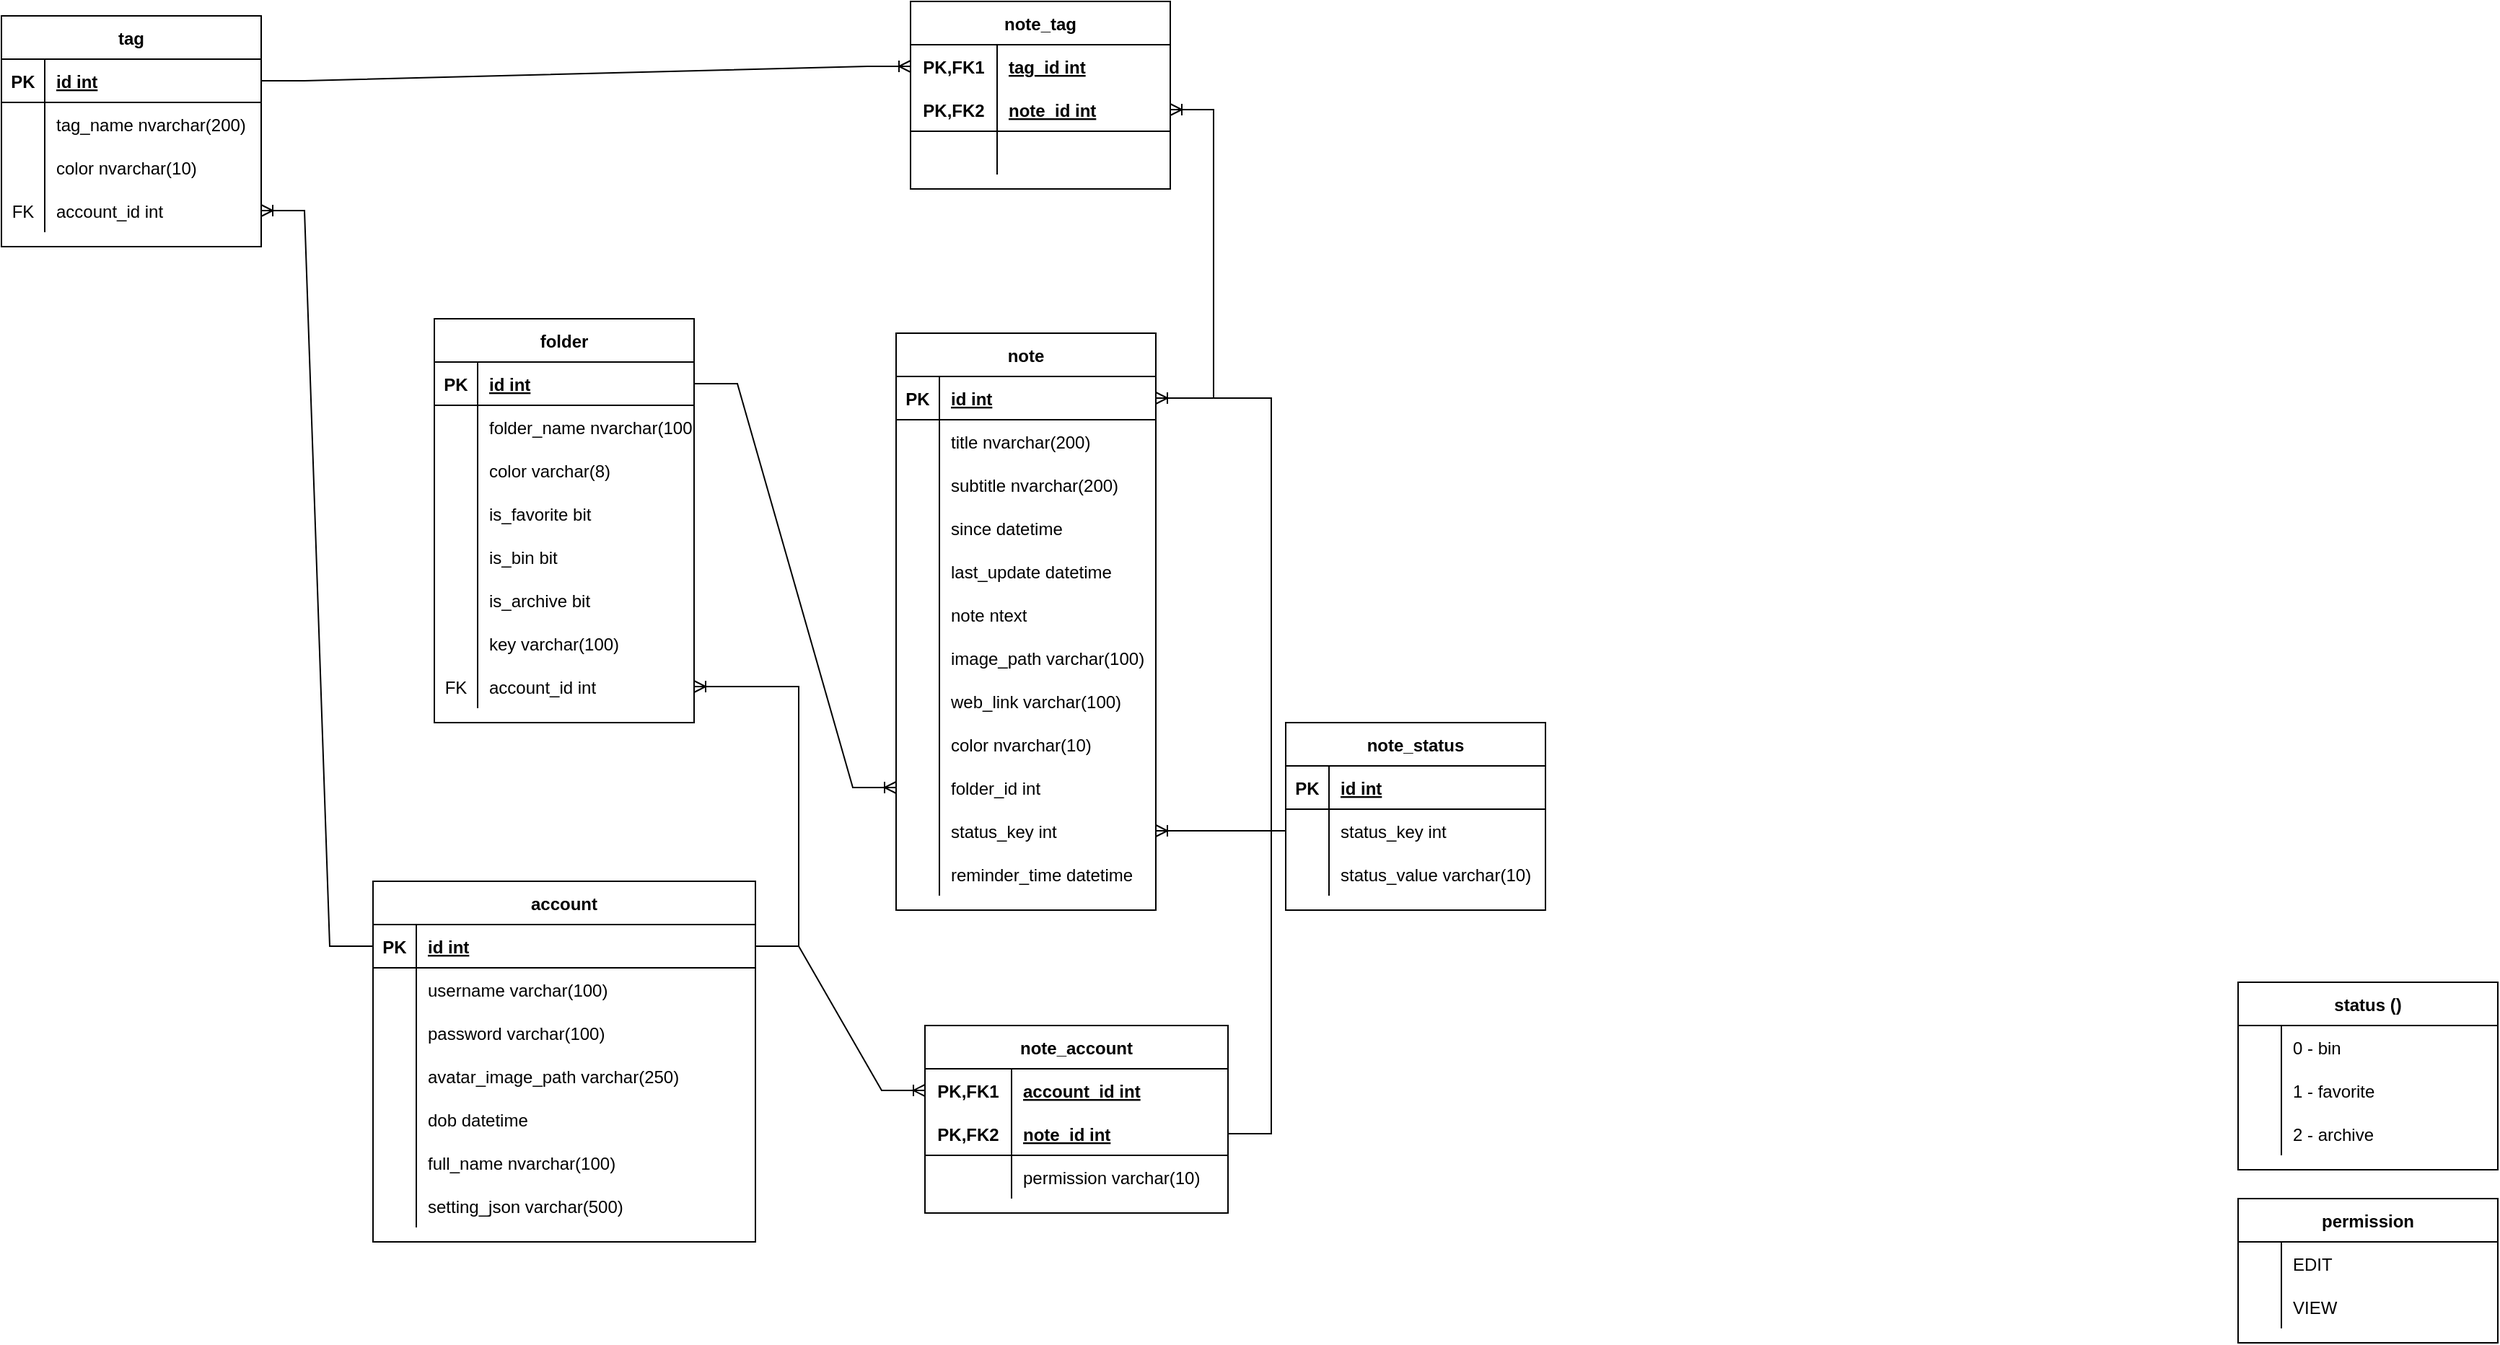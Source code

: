 <mxfile version="20.2.3" type="device"><diagram id="R2lEEEUBdFMjLlhIrx00" name="Page-1"><mxGraphModel dx="2128" dy="641" grid="1" gridSize="10" guides="1" tooltips="1" connect="1" arrows="1" fold="1" page="1" pageScale="1" pageWidth="850" pageHeight="1100" math="0" shadow="0" extFonts="Permanent Marker^https://fonts.googleapis.com/css?family=Permanent+Marker"><root><mxCell id="0"/><mxCell id="1" parent="0"/><mxCell id="a_EqCAq9RM7w2YIuKcie-1" value="note" style="shape=table;startSize=30;container=1;collapsible=1;childLayout=tableLayout;fixedRows=1;rowLines=0;fontStyle=1;align=center;resizeLast=1;" parent="1" vertex="1"><mxGeometry x="400" y="250" width="180" height="400" as="geometry"/></mxCell><mxCell id="a_EqCAq9RM7w2YIuKcie-2" value="" style="shape=tableRow;horizontal=0;startSize=0;swimlaneHead=0;swimlaneBody=0;fillColor=none;collapsible=0;dropTarget=0;points=[[0,0.5],[1,0.5]];portConstraint=eastwest;top=0;left=0;right=0;bottom=1;" parent="a_EqCAq9RM7w2YIuKcie-1" vertex="1"><mxGeometry y="30" width="180" height="30" as="geometry"/></mxCell><mxCell id="a_EqCAq9RM7w2YIuKcie-3" value="PK" style="shape=partialRectangle;connectable=0;fillColor=none;top=0;left=0;bottom=0;right=0;fontStyle=1;overflow=hidden;" parent="a_EqCAq9RM7w2YIuKcie-2" vertex="1"><mxGeometry width="30" height="30" as="geometry"><mxRectangle width="30" height="30" as="alternateBounds"/></mxGeometry></mxCell><mxCell id="a_EqCAq9RM7w2YIuKcie-4" value="id int" style="shape=partialRectangle;connectable=0;fillColor=none;top=0;left=0;bottom=0;right=0;align=left;spacingLeft=6;fontStyle=5;overflow=hidden;" parent="a_EqCAq9RM7w2YIuKcie-2" vertex="1"><mxGeometry x="30" width="150" height="30" as="geometry"><mxRectangle width="150" height="30" as="alternateBounds"/></mxGeometry></mxCell><mxCell id="a_EqCAq9RM7w2YIuKcie-5" value="" style="shape=tableRow;horizontal=0;startSize=0;swimlaneHead=0;swimlaneBody=0;fillColor=none;collapsible=0;dropTarget=0;points=[[0,0.5],[1,0.5]];portConstraint=eastwest;top=0;left=0;right=0;bottom=0;" parent="a_EqCAq9RM7w2YIuKcie-1" vertex="1"><mxGeometry y="60" width="180" height="30" as="geometry"/></mxCell><mxCell id="a_EqCAq9RM7w2YIuKcie-6" value="" style="shape=partialRectangle;connectable=0;fillColor=none;top=0;left=0;bottom=0;right=0;editable=1;overflow=hidden;" parent="a_EqCAq9RM7w2YIuKcie-5" vertex="1"><mxGeometry width="30" height="30" as="geometry"><mxRectangle width="30" height="30" as="alternateBounds"/></mxGeometry></mxCell><mxCell id="a_EqCAq9RM7w2YIuKcie-7" value="title nvarchar(200)" style="shape=partialRectangle;connectable=0;fillColor=none;top=0;left=0;bottom=0;right=0;align=left;spacingLeft=6;overflow=hidden;" parent="a_EqCAq9RM7w2YIuKcie-5" vertex="1"><mxGeometry x="30" width="150" height="30" as="geometry"><mxRectangle width="150" height="30" as="alternateBounds"/></mxGeometry></mxCell><mxCell id="a_EqCAq9RM7w2YIuKcie-8" value="" style="shape=tableRow;horizontal=0;startSize=0;swimlaneHead=0;swimlaneBody=0;fillColor=none;collapsible=0;dropTarget=0;points=[[0,0.5],[1,0.5]];portConstraint=eastwest;top=0;left=0;right=0;bottom=0;" parent="a_EqCAq9RM7w2YIuKcie-1" vertex="1"><mxGeometry y="90" width="180" height="30" as="geometry"/></mxCell><mxCell id="a_EqCAq9RM7w2YIuKcie-9" value="" style="shape=partialRectangle;connectable=0;fillColor=none;top=0;left=0;bottom=0;right=0;editable=1;overflow=hidden;" parent="a_EqCAq9RM7w2YIuKcie-8" vertex="1"><mxGeometry width="30" height="30" as="geometry"><mxRectangle width="30" height="30" as="alternateBounds"/></mxGeometry></mxCell><mxCell id="a_EqCAq9RM7w2YIuKcie-10" value="subtitle nvarchar(200)" style="shape=partialRectangle;connectable=0;fillColor=none;top=0;left=0;bottom=0;right=0;align=left;spacingLeft=6;overflow=hidden;" parent="a_EqCAq9RM7w2YIuKcie-8" vertex="1"><mxGeometry x="30" width="150" height="30" as="geometry"><mxRectangle width="150" height="30" as="alternateBounds"/></mxGeometry></mxCell><mxCell id="a_EqCAq9RM7w2YIuKcie-14" value="" style="shape=tableRow;horizontal=0;startSize=0;swimlaneHead=0;swimlaneBody=0;fillColor=none;collapsible=0;dropTarget=0;points=[[0,0.5],[1,0.5]];portConstraint=eastwest;top=0;left=0;right=0;bottom=0;" parent="a_EqCAq9RM7w2YIuKcie-1" vertex="1"><mxGeometry y="120" width="180" height="30" as="geometry"/></mxCell><mxCell id="a_EqCAq9RM7w2YIuKcie-15" value="" style="shape=partialRectangle;connectable=0;fillColor=none;top=0;left=0;bottom=0;right=0;editable=1;overflow=hidden;" parent="a_EqCAq9RM7w2YIuKcie-14" vertex="1"><mxGeometry width="30" height="30" as="geometry"><mxRectangle width="30" height="30" as="alternateBounds"/></mxGeometry></mxCell><mxCell id="a_EqCAq9RM7w2YIuKcie-16" value="since datetime" style="shape=partialRectangle;connectable=0;fillColor=none;top=0;left=0;bottom=0;right=0;align=left;spacingLeft=6;overflow=hidden;" parent="a_EqCAq9RM7w2YIuKcie-14" vertex="1"><mxGeometry x="30" width="150" height="30" as="geometry"><mxRectangle width="150" height="30" as="alternateBounds"/></mxGeometry></mxCell><mxCell id="gvXgsWzVO_7ggDCO8tn5-95" value="" style="shape=tableRow;horizontal=0;startSize=0;swimlaneHead=0;swimlaneBody=0;fillColor=none;collapsible=0;dropTarget=0;points=[[0,0.5],[1,0.5]];portConstraint=eastwest;top=0;left=0;right=0;bottom=0;" parent="a_EqCAq9RM7w2YIuKcie-1" vertex="1"><mxGeometry y="150" width="180" height="30" as="geometry"/></mxCell><mxCell id="gvXgsWzVO_7ggDCO8tn5-96" value="" style="shape=partialRectangle;connectable=0;fillColor=none;top=0;left=0;bottom=0;right=0;editable=1;overflow=hidden;" parent="gvXgsWzVO_7ggDCO8tn5-95" vertex="1"><mxGeometry width="30" height="30" as="geometry"><mxRectangle width="30" height="30" as="alternateBounds"/></mxGeometry></mxCell><mxCell id="gvXgsWzVO_7ggDCO8tn5-97" value="last_update datetime" style="shape=partialRectangle;connectable=0;fillColor=none;top=0;left=0;bottom=0;right=0;align=left;spacingLeft=6;overflow=hidden;" parent="gvXgsWzVO_7ggDCO8tn5-95" vertex="1"><mxGeometry x="30" width="150" height="30" as="geometry"><mxRectangle width="150" height="30" as="alternateBounds"/></mxGeometry></mxCell><mxCell id="a_EqCAq9RM7w2YIuKcie-11" value="" style="shape=tableRow;horizontal=0;startSize=0;swimlaneHead=0;swimlaneBody=0;fillColor=none;collapsible=0;dropTarget=0;points=[[0,0.5],[1,0.5]];portConstraint=eastwest;top=0;left=0;right=0;bottom=0;" parent="a_EqCAq9RM7w2YIuKcie-1" vertex="1"><mxGeometry y="180" width="180" height="30" as="geometry"/></mxCell><mxCell id="a_EqCAq9RM7w2YIuKcie-12" value="" style="shape=partialRectangle;connectable=0;fillColor=none;top=0;left=0;bottom=0;right=0;editable=1;overflow=hidden;" parent="a_EqCAq9RM7w2YIuKcie-11" vertex="1"><mxGeometry width="30" height="30" as="geometry"><mxRectangle width="30" height="30" as="alternateBounds"/></mxGeometry></mxCell><mxCell id="a_EqCAq9RM7w2YIuKcie-13" value="note ntext" style="shape=partialRectangle;connectable=0;fillColor=none;top=0;left=0;bottom=0;right=0;align=left;spacingLeft=6;overflow=hidden;" parent="a_EqCAq9RM7w2YIuKcie-11" vertex="1"><mxGeometry x="30" width="150" height="30" as="geometry"><mxRectangle width="150" height="30" as="alternateBounds"/></mxGeometry></mxCell><mxCell id="a_EqCAq9RM7w2YIuKcie-93" value="" style="shape=tableRow;horizontal=0;startSize=0;swimlaneHead=0;swimlaneBody=0;fillColor=none;collapsible=0;dropTarget=0;points=[[0,0.5],[1,0.5]];portConstraint=eastwest;top=0;left=0;right=0;bottom=0;" parent="a_EqCAq9RM7w2YIuKcie-1" vertex="1"><mxGeometry y="210" width="180" height="30" as="geometry"/></mxCell><mxCell id="a_EqCAq9RM7w2YIuKcie-94" value="" style="shape=partialRectangle;connectable=0;fillColor=none;top=0;left=0;bottom=0;right=0;editable=1;overflow=hidden;" parent="a_EqCAq9RM7w2YIuKcie-93" vertex="1"><mxGeometry width="30" height="30" as="geometry"><mxRectangle width="30" height="30" as="alternateBounds"/></mxGeometry></mxCell><mxCell id="a_EqCAq9RM7w2YIuKcie-95" value="image_path varchar(100)" style="shape=partialRectangle;connectable=0;fillColor=none;top=0;left=0;bottom=0;right=0;align=left;spacingLeft=6;overflow=hidden;" parent="a_EqCAq9RM7w2YIuKcie-93" vertex="1"><mxGeometry x="30" width="150" height="30" as="geometry"><mxRectangle width="150" height="30" as="alternateBounds"/></mxGeometry></mxCell><mxCell id="a_EqCAq9RM7w2YIuKcie-96" value="" style="shape=tableRow;horizontal=0;startSize=0;swimlaneHead=0;swimlaneBody=0;fillColor=none;collapsible=0;dropTarget=0;points=[[0,0.5],[1,0.5]];portConstraint=eastwest;top=0;left=0;right=0;bottom=0;" parent="a_EqCAq9RM7w2YIuKcie-1" vertex="1"><mxGeometry y="240" width="180" height="30" as="geometry"/></mxCell><mxCell id="a_EqCAq9RM7w2YIuKcie-97" value="" style="shape=partialRectangle;connectable=0;fillColor=none;top=0;left=0;bottom=0;right=0;editable=1;overflow=hidden;" parent="a_EqCAq9RM7w2YIuKcie-96" vertex="1"><mxGeometry width="30" height="30" as="geometry"><mxRectangle width="30" height="30" as="alternateBounds"/></mxGeometry></mxCell><mxCell id="a_EqCAq9RM7w2YIuKcie-98" value="web_link varchar(100)" style="shape=partialRectangle;connectable=0;fillColor=none;top=0;left=0;bottom=0;right=0;align=left;spacingLeft=6;overflow=hidden;" parent="a_EqCAq9RM7w2YIuKcie-96" vertex="1"><mxGeometry x="30" width="150" height="30" as="geometry"><mxRectangle width="150" height="30" as="alternateBounds"/></mxGeometry></mxCell><mxCell id="a_EqCAq9RM7w2YIuKcie-39" value="" style="shape=tableRow;horizontal=0;startSize=0;swimlaneHead=0;swimlaneBody=0;fillColor=none;collapsible=0;dropTarget=0;points=[[0,0.5],[1,0.5]];portConstraint=eastwest;top=0;left=0;right=0;bottom=0;" parent="a_EqCAq9RM7w2YIuKcie-1" vertex="1"><mxGeometry y="270" width="180" height="30" as="geometry"/></mxCell><mxCell id="a_EqCAq9RM7w2YIuKcie-40" value="" style="shape=partialRectangle;connectable=0;fillColor=none;top=0;left=0;bottom=0;right=0;editable=1;overflow=hidden;" parent="a_EqCAq9RM7w2YIuKcie-39" vertex="1"><mxGeometry width="30" height="30" as="geometry"><mxRectangle width="30" height="30" as="alternateBounds"/></mxGeometry></mxCell><mxCell id="a_EqCAq9RM7w2YIuKcie-41" value="color nvarchar(10)" style="shape=partialRectangle;connectable=0;fillColor=none;top=0;left=0;bottom=0;right=0;align=left;spacingLeft=6;overflow=hidden;" parent="a_EqCAq9RM7w2YIuKcie-39" vertex="1"><mxGeometry x="30" width="150" height="30" as="geometry"><mxRectangle width="150" height="30" as="alternateBounds"/></mxGeometry></mxCell><mxCell id="a_EqCAq9RM7w2YIuKcie-81" value="" style="shape=tableRow;horizontal=0;startSize=0;swimlaneHead=0;swimlaneBody=0;fillColor=none;collapsible=0;dropTarget=0;points=[[0,0.5],[1,0.5]];portConstraint=eastwest;top=0;left=0;right=0;bottom=0;" parent="a_EqCAq9RM7w2YIuKcie-1" vertex="1"><mxGeometry y="300" width="180" height="30" as="geometry"/></mxCell><mxCell id="a_EqCAq9RM7w2YIuKcie-82" value="" style="shape=partialRectangle;connectable=0;fillColor=none;top=0;left=0;bottom=0;right=0;editable=1;overflow=hidden;" parent="a_EqCAq9RM7w2YIuKcie-81" vertex="1"><mxGeometry width="30" height="30" as="geometry"><mxRectangle width="30" height="30" as="alternateBounds"/></mxGeometry></mxCell><mxCell id="a_EqCAq9RM7w2YIuKcie-83" value="folder_id int" style="shape=partialRectangle;connectable=0;fillColor=none;top=0;left=0;bottom=0;right=0;align=left;spacingLeft=6;overflow=hidden;" parent="a_EqCAq9RM7w2YIuKcie-81" vertex="1"><mxGeometry x="30" width="150" height="30" as="geometry"><mxRectangle width="150" height="30" as="alternateBounds"/></mxGeometry></mxCell><mxCell id="a_EqCAq9RM7w2YIuKcie-84" value="" style="shape=tableRow;horizontal=0;startSize=0;swimlaneHead=0;swimlaneBody=0;fillColor=none;collapsible=0;dropTarget=0;points=[[0,0.5],[1,0.5]];portConstraint=eastwest;top=0;left=0;right=0;bottom=0;" parent="a_EqCAq9RM7w2YIuKcie-1" vertex="1"><mxGeometry y="330" width="180" height="30" as="geometry"/></mxCell><mxCell id="a_EqCAq9RM7w2YIuKcie-85" value="" style="shape=partialRectangle;connectable=0;fillColor=none;top=0;left=0;bottom=0;right=0;editable=1;overflow=hidden;" parent="a_EqCAq9RM7w2YIuKcie-84" vertex="1"><mxGeometry width="30" height="30" as="geometry"><mxRectangle width="30" height="30" as="alternateBounds"/></mxGeometry></mxCell><mxCell id="a_EqCAq9RM7w2YIuKcie-86" value="status_key int" style="shape=partialRectangle;connectable=0;fillColor=none;top=0;left=0;bottom=0;right=0;align=left;spacingLeft=6;overflow=hidden;" parent="a_EqCAq9RM7w2YIuKcie-84" vertex="1"><mxGeometry x="30" width="150" height="30" as="geometry"><mxRectangle width="150" height="30" as="alternateBounds"/></mxGeometry></mxCell><mxCell id="gvXgsWzVO_7ggDCO8tn5-23" value="" style="shape=tableRow;horizontal=0;startSize=0;swimlaneHead=0;swimlaneBody=0;fillColor=none;collapsible=0;dropTarget=0;points=[[0,0.5],[1,0.5]];portConstraint=eastwest;top=0;left=0;right=0;bottom=0;" parent="a_EqCAq9RM7w2YIuKcie-1" vertex="1"><mxGeometry y="360" width="180" height="30" as="geometry"/></mxCell><mxCell id="gvXgsWzVO_7ggDCO8tn5-24" value="" style="shape=partialRectangle;connectable=0;fillColor=none;top=0;left=0;bottom=0;right=0;editable=1;overflow=hidden;" parent="gvXgsWzVO_7ggDCO8tn5-23" vertex="1"><mxGeometry width="30" height="30" as="geometry"><mxRectangle width="30" height="30" as="alternateBounds"/></mxGeometry></mxCell><mxCell id="gvXgsWzVO_7ggDCO8tn5-25" value="reminder_time datetime" style="shape=partialRectangle;connectable=0;fillColor=none;top=0;left=0;bottom=0;right=0;align=left;spacingLeft=6;overflow=hidden;" parent="gvXgsWzVO_7ggDCO8tn5-23" vertex="1"><mxGeometry x="30" width="150" height="30" as="geometry"><mxRectangle width="150" height="30" as="alternateBounds"/></mxGeometry></mxCell><mxCell id="a_EqCAq9RM7w2YIuKcie-26" value="tag" style="shape=table;startSize=30;container=1;collapsible=1;childLayout=tableLayout;fixedRows=1;rowLines=0;fontStyle=1;align=center;resizeLast=1;" parent="1" vertex="1"><mxGeometry x="-220" y="30" width="180" height="160" as="geometry"/></mxCell><mxCell id="a_EqCAq9RM7w2YIuKcie-27" value="" style="shape=tableRow;horizontal=0;startSize=0;swimlaneHead=0;swimlaneBody=0;fillColor=none;collapsible=0;dropTarget=0;points=[[0,0.5],[1,0.5]];portConstraint=eastwest;top=0;left=0;right=0;bottom=1;" parent="a_EqCAq9RM7w2YIuKcie-26" vertex="1"><mxGeometry y="30" width="180" height="30" as="geometry"/></mxCell><mxCell id="a_EqCAq9RM7w2YIuKcie-28" value="PK" style="shape=partialRectangle;connectable=0;fillColor=none;top=0;left=0;bottom=0;right=0;fontStyle=1;overflow=hidden;" parent="a_EqCAq9RM7w2YIuKcie-27" vertex="1"><mxGeometry width="30" height="30" as="geometry"><mxRectangle width="30" height="30" as="alternateBounds"/></mxGeometry></mxCell><mxCell id="a_EqCAq9RM7w2YIuKcie-29" value="id int" style="shape=partialRectangle;connectable=0;fillColor=none;top=0;left=0;bottom=0;right=0;align=left;spacingLeft=6;fontStyle=5;overflow=hidden;" parent="a_EqCAq9RM7w2YIuKcie-27" vertex="1"><mxGeometry x="30" width="150" height="30" as="geometry"><mxRectangle width="150" height="30" as="alternateBounds"/></mxGeometry></mxCell><mxCell id="a_EqCAq9RM7w2YIuKcie-30" value="" style="shape=tableRow;horizontal=0;startSize=0;swimlaneHead=0;swimlaneBody=0;fillColor=none;collapsible=0;dropTarget=0;points=[[0,0.5],[1,0.5]];portConstraint=eastwest;top=0;left=0;right=0;bottom=0;" parent="a_EqCAq9RM7w2YIuKcie-26" vertex="1"><mxGeometry y="60" width="180" height="30" as="geometry"/></mxCell><mxCell id="a_EqCAq9RM7w2YIuKcie-31" value="" style="shape=partialRectangle;connectable=0;fillColor=none;top=0;left=0;bottom=0;right=0;editable=1;overflow=hidden;" parent="a_EqCAq9RM7w2YIuKcie-30" vertex="1"><mxGeometry width="30" height="30" as="geometry"><mxRectangle width="30" height="30" as="alternateBounds"/></mxGeometry></mxCell><mxCell id="a_EqCAq9RM7w2YIuKcie-32" value="tag_name nvarchar(200)" style="shape=partialRectangle;connectable=0;fillColor=none;top=0;left=0;bottom=0;right=0;align=left;spacingLeft=6;overflow=hidden;" parent="a_EqCAq9RM7w2YIuKcie-30" vertex="1"><mxGeometry x="30" width="150" height="30" as="geometry"><mxRectangle width="150" height="30" as="alternateBounds"/></mxGeometry></mxCell><mxCell id="a_EqCAq9RM7w2YIuKcie-33" value="" style="shape=tableRow;horizontal=0;startSize=0;swimlaneHead=0;swimlaneBody=0;fillColor=none;collapsible=0;dropTarget=0;points=[[0,0.5],[1,0.5]];portConstraint=eastwest;top=0;left=0;right=0;bottom=0;" parent="a_EqCAq9RM7w2YIuKcie-26" vertex="1"><mxGeometry y="90" width="180" height="30" as="geometry"/></mxCell><mxCell id="a_EqCAq9RM7w2YIuKcie-34" value="" style="shape=partialRectangle;connectable=0;fillColor=none;top=0;left=0;bottom=0;right=0;editable=1;overflow=hidden;" parent="a_EqCAq9RM7w2YIuKcie-33" vertex="1"><mxGeometry width="30" height="30" as="geometry"><mxRectangle width="30" height="30" as="alternateBounds"/></mxGeometry></mxCell><mxCell id="a_EqCAq9RM7w2YIuKcie-35" value="color nvarchar(10)" style="shape=partialRectangle;connectable=0;fillColor=none;top=0;left=0;bottom=0;right=0;align=left;spacingLeft=6;overflow=hidden;" parent="a_EqCAq9RM7w2YIuKcie-33" vertex="1"><mxGeometry x="30" width="150" height="30" as="geometry"><mxRectangle width="150" height="30" as="alternateBounds"/></mxGeometry></mxCell><mxCell id="HR1zzCHlxAggDGojrsid-1" value="" style="shape=tableRow;horizontal=0;startSize=0;swimlaneHead=0;swimlaneBody=0;fillColor=none;collapsible=0;dropTarget=0;points=[[0,0.5],[1,0.5]];portConstraint=eastwest;top=0;left=0;right=0;bottom=0;" vertex="1" parent="a_EqCAq9RM7w2YIuKcie-26"><mxGeometry y="120" width="180" height="30" as="geometry"/></mxCell><mxCell id="HR1zzCHlxAggDGojrsid-2" value="FK" style="shape=partialRectangle;connectable=0;fillColor=none;top=0;left=0;bottom=0;right=0;editable=1;overflow=hidden;" vertex="1" parent="HR1zzCHlxAggDGojrsid-1"><mxGeometry width="30" height="30" as="geometry"><mxRectangle width="30" height="30" as="alternateBounds"/></mxGeometry></mxCell><mxCell id="HR1zzCHlxAggDGojrsid-3" value="account_id int" style="shape=partialRectangle;connectable=0;fillColor=none;top=0;left=0;bottom=0;right=0;align=left;spacingLeft=6;overflow=hidden;" vertex="1" parent="HR1zzCHlxAggDGojrsid-1"><mxGeometry x="30" width="150" height="30" as="geometry"><mxRectangle width="150" height="30" as="alternateBounds"/></mxGeometry></mxCell><mxCell id="a_EqCAq9RM7w2YIuKcie-55" value="note_tag" style="shape=table;startSize=30;container=1;collapsible=1;childLayout=tableLayout;fixedRows=1;rowLines=0;fontStyle=1;align=center;resizeLast=1;" parent="1" vertex="1"><mxGeometry x="410" y="20" width="180" height="130" as="geometry"/></mxCell><mxCell id="a_EqCAq9RM7w2YIuKcie-56" value="" style="shape=tableRow;horizontal=0;startSize=0;swimlaneHead=0;swimlaneBody=0;fillColor=none;collapsible=0;dropTarget=0;points=[[0,0.5],[1,0.5]];portConstraint=eastwest;top=0;left=0;right=0;bottom=0;" parent="a_EqCAq9RM7w2YIuKcie-55" vertex="1"><mxGeometry y="30" width="180" height="30" as="geometry"/></mxCell><mxCell id="a_EqCAq9RM7w2YIuKcie-57" value="PK,FK1" style="shape=partialRectangle;connectable=0;fillColor=none;top=0;left=0;bottom=0;right=0;fontStyle=1;overflow=hidden;" parent="a_EqCAq9RM7w2YIuKcie-56" vertex="1"><mxGeometry width="60" height="30" as="geometry"><mxRectangle width="60" height="30" as="alternateBounds"/></mxGeometry></mxCell><mxCell id="a_EqCAq9RM7w2YIuKcie-58" value="tag_id int" style="shape=partialRectangle;connectable=0;fillColor=none;top=0;left=0;bottom=0;right=0;align=left;spacingLeft=6;fontStyle=5;overflow=hidden;" parent="a_EqCAq9RM7w2YIuKcie-56" vertex="1"><mxGeometry x="60" width="120" height="30" as="geometry"><mxRectangle width="120" height="30" as="alternateBounds"/></mxGeometry></mxCell><mxCell id="a_EqCAq9RM7w2YIuKcie-59" value="" style="shape=tableRow;horizontal=0;startSize=0;swimlaneHead=0;swimlaneBody=0;fillColor=none;collapsible=0;dropTarget=0;points=[[0,0.5],[1,0.5]];portConstraint=eastwest;top=0;left=0;right=0;bottom=1;" parent="a_EqCAq9RM7w2YIuKcie-55" vertex="1"><mxGeometry y="60" width="180" height="30" as="geometry"/></mxCell><mxCell id="a_EqCAq9RM7w2YIuKcie-60" value="PK,FK2" style="shape=partialRectangle;connectable=0;fillColor=none;top=0;left=0;bottom=0;right=0;fontStyle=1;overflow=hidden;" parent="a_EqCAq9RM7w2YIuKcie-59" vertex="1"><mxGeometry width="60" height="30" as="geometry"><mxRectangle width="60" height="30" as="alternateBounds"/></mxGeometry></mxCell><mxCell id="a_EqCAq9RM7w2YIuKcie-61" value="note_id int" style="shape=partialRectangle;connectable=0;fillColor=none;top=0;left=0;bottom=0;right=0;align=left;spacingLeft=6;fontStyle=5;overflow=hidden;" parent="a_EqCAq9RM7w2YIuKcie-59" vertex="1"><mxGeometry x="60" width="120" height="30" as="geometry"><mxRectangle width="120" height="30" as="alternateBounds"/></mxGeometry></mxCell><mxCell id="a_EqCAq9RM7w2YIuKcie-65" value="" style="shape=tableRow;horizontal=0;startSize=0;swimlaneHead=0;swimlaneBody=0;fillColor=none;collapsible=0;dropTarget=0;points=[[0,0.5],[1,0.5]];portConstraint=eastwest;top=0;left=0;right=0;bottom=0;" parent="a_EqCAq9RM7w2YIuKcie-55" vertex="1"><mxGeometry y="90" width="180" height="30" as="geometry"/></mxCell><mxCell id="a_EqCAq9RM7w2YIuKcie-66" value="" style="shape=partialRectangle;connectable=0;fillColor=none;top=0;left=0;bottom=0;right=0;editable=1;overflow=hidden;" parent="a_EqCAq9RM7w2YIuKcie-65" vertex="1"><mxGeometry width="60" height="30" as="geometry"><mxRectangle width="60" height="30" as="alternateBounds"/></mxGeometry></mxCell><mxCell id="a_EqCAq9RM7w2YIuKcie-67" value="" style="shape=partialRectangle;connectable=0;fillColor=none;top=0;left=0;bottom=0;right=0;align=left;spacingLeft=6;overflow=hidden;" parent="a_EqCAq9RM7w2YIuKcie-65" vertex="1"><mxGeometry x="60" width="120" height="30" as="geometry"><mxRectangle width="120" height="30" as="alternateBounds"/></mxGeometry></mxCell><mxCell id="a_EqCAq9RM7w2YIuKcie-68" value="folder" style="shape=table;startSize=30;container=1;collapsible=1;childLayout=tableLayout;fixedRows=1;rowLines=0;fontStyle=1;align=center;resizeLast=1;" parent="1" vertex="1"><mxGeometry x="80" y="240" width="180" height="280" as="geometry"/></mxCell><mxCell id="a_EqCAq9RM7w2YIuKcie-69" value="" style="shape=tableRow;horizontal=0;startSize=0;swimlaneHead=0;swimlaneBody=0;fillColor=none;collapsible=0;dropTarget=0;points=[[0,0.5],[1,0.5]];portConstraint=eastwest;top=0;left=0;right=0;bottom=1;" parent="a_EqCAq9RM7w2YIuKcie-68" vertex="1"><mxGeometry y="30" width="180" height="30" as="geometry"/></mxCell><mxCell id="a_EqCAq9RM7w2YIuKcie-70" value="PK" style="shape=partialRectangle;connectable=0;fillColor=none;top=0;left=0;bottom=0;right=0;fontStyle=1;overflow=hidden;" parent="a_EqCAq9RM7w2YIuKcie-69" vertex="1"><mxGeometry width="30" height="30" as="geometry"><mxRectangle width="30" height="30" as="alternateBounds"/></mxGeometry></mxCell><mxCell id="a_EqCAq9RM7w2YIuKcie-71" value="id int" style="shape=partialRectangle;connectable=0;fillColor=none;top=0;left=0;bottom=0;right=0;align=left;spacingLeft=6;fontStyle=5;overflow=hidden;" parent="a_EqCAq9RM7w2YIuKcie-69" vertex="1"><mxGeometry x="30" width="150" height="30" as="geometry"><mxRectangle width="150" height="30" as="alternateBounds"/></mxGeometry></mxCell><mxCell id="a_EqCAq9RM7w2YIuKcie-72" value="" style="shape=tableRow;horizontal=0;startSize=0;swimlaneHead=0;swimlaneBody=0;fillColor=none;collapsible=0;dropTarget=0;points=[[0,0.5],[1,0.5]];portConstraint=eastwest;top=0;left=0;right=0;bottom=0;" parent="a_EqCAq9RM7w2YIuKcie-68" vertex="1"><mxGeometry y="60" width="180" height="30" as="geometry"/></mxCell><mxCell id="a_EqCAq9RM7w2YIuKcie-73" value="" style="shape=partialRectangle;connectable=0;fillColor=none;top=0;left=0;bottom=0;right=0;editable=1;overflow=hidden;" parent="a_EqCAq9RM7w2YIuKcie-72" vertex="1"><mxGeometry width="30" height="30" as="geometry"><mxRectangle width="30" height="30" as="alternateBounds"/></mxGeometry></mxCell><mxCell id="a_EqCAq9RM7w2YIuKcie-74" value="folder_name nvarchar(100)" style="shape=partialRectangle;connectable=0;fillColor=none;top=0;left=0;bottom=0;right=0;align=left;spacingLeft=6;overflow=hidden;" parent="a_EqCAq9RM7w2YIuKcie-72" vertex="1"><mxGeometry x="30" width="150" height="30" as="geometry"><mxRectangle width="150" height="30" as="alternateBounds"/></mxGeometry></mxCell><mxCell id="a_EqCAq9RM7w2YIuKcie-75" value="" style="shape=tableRow;horizontal=0;startSize=0;swimlaneHead=0;swimlaneBody=0;fillColor=none;collapsible=0;dropTarget=0;points=[[0,0.5],[1,0.5]];portConstraint=eastwest;top=0;left=0;right=0;bottom=0;" parent="a_EqCAq9RM7w2YIuKcie-68" vertex="1"><mxGeometry y="90" width="180" height="30" as="geometry"/></mxCell><mxCell id="a_EqCAq9RM7w2YIuKcie-76" value="" style="shape=partialRectangle;connectable=0;fillColor=none;top=0;left=0;bottom=0;right=0;editable=1;overflow=hidden;" parent="a_EqCAq9RM7w2YIuKcie-75" vertex="1"><mxGeometry width="30" height="30" as="geometry"><mxRectangle width="30" height="30" as="alternateBounds"/></mxGeometry></mxCell><mxCell id="a_EqCAq9RM7w2YIuKcie-77" value="color varchar(8)" style="shape=partialRectangle;connectable=0;fillColor=none;top=0;left=0;bottom=0;right=0;align=left;spacingLeft=6;overflow=hidden;" parent="a_EqCAq9RM7w2YIuKcie-75" vertex="1"><mxGeometry x="30" width="150" height="30" as="geometry"><mxRectangle width="150" height="30" as="alternateBounds"/></mxGeometry></mxCell><mxCell id="gvXgsWzVO_7ggDCO8tn5-111" value="" style="shape=tableRow;horizontal=0;startSize=0;swimlaneHead=0;swimlaneBody=0;fillColor=none;collapsible=0;dropTarget=0;points=[[0,0.5],[1,0.5]];portConstraint=eastwest;top=0;left=0;right=0;bottom=0;" parent="a_EqCAq9RM7w2YIuKcie-68" vertex="1"><mxGeometry y="120" width="180" height="30" as="geometry"/></mxCell><mxCell id="gvXgsWzVO_7ggDCO8tn5-112" value="" style="shape=partialRectangle;connectable=0;fillColor=none;top=0;left=0;bottom=0;right=0;editable=1;overflow=hidden;" parent="gvXgsWzVO_7ggDCO8tn5-111" vertex="1"><mxGeometry width="30" height="30" as="geometry"><mxRectangle width="30" height="30" as="alternateBounds"/></mxGeometry></mxCell><mxCell id="gvXgsWzVO_7ggDCO8tn5-113" value="is_favorite bit" style="shape=partialRectangle;connectable=0;fillColor=none;top=0;left=0;bottom=0;right=0;align=left;spacingLeft=6;overflow=hidden;" parent="gvXgsWzVO_7ggDCO8tn5-111" vertex="1"><mxGeometry x="30" width="150" height="30" as="geometry"><mxRectangle width="150" height="30" as="alternateBounds"/></mxGeometry></mxCell><mxCell id="gvXgsWzVO_7ggDCO8tn5-114" value="" style="shape=tableRow;horizontal=0;startSize=0;swimlaneHead=0;swimlaneBody=0;fillColor=none;collapsible=0;dropTarget=0;points=[[0,0.5],[1,0.5]];portConstraint=eastwest;top=0;left=0;right=0;bottom=0;" parent="a_EqCAq9RM7w2YIuKcie-68" vertex="1"><mxGeometry y="150" width="180" height="30" as="geometry"/></mxCell><mxCell id="gvXgsWzVO_7ggDCO8tn5-115" value="" style="shape=partialRectangle;connectable=0;fillColor=none;top=0;left=0;bottom=0;right=0;editable=1;overflow=hidden;" parent="gvXgsWzVO_7ggDCO8tn5-114" vertex="1"><mxGeometry width="30" height="30" as="geometry"><mxRectangle width="30" height="30" as="alternateBounds"/></mxGeometry></mxCell><mxCell id="gvXgsWzVO_7ggDCO8tn5-116" value="is_bin bit" style="shape=partialRectangle;connectable=0;fillColor=none;top=0;left=0;bottom=0;right=0;align=left;spacingLeft=6;overflow=hidden;" parent="gvXgsWzVO_7ggDCO8tn5-114" vertex="1"><mxGeometry x="30" width="150" height="30" as="geometry"><mxRectangle width="150" height="30" as="alternateBounds"/></mxGeometry></mxCell><mxCell id="gvXgsWzVO_7ggDCO8tn5-117" value="" style="shape=tableRow;horizontal=0;startSize=0;swimlaneHead=0;swimlaneBody=0;fillColor=none;collapsible=0;dropTarget=0;points=[[0,0.5],[1,0.5]];portConstraint=eastwest;top=0;left=0;right=0;bottom=0;" parent="a_EqCAq9RM7w2YIuKcie-68" vertex="1"><mxGeometry y="180" width="180" height="30" as="geometry"/></mxCell><mxCell id="gvXgsWzVO_7ggDCO8tn5-118" value="" style="shape=partialRectangle;connectable=0;fillColor=none;top=0;left=0;bottom=0;right=0;editable=1;overflow=hidden;" parent="gvXgsWzVO_7ggDCO8tn5-117" vertex="1"><mxGeometry width="30" height="30" as="geometry"><mxRectangle width="30" height="30" as="alternateBounds"/></mxGeometry></mxCell><mxCell id="gvXgsWzVO_7ggDCO8tn5-119" value="is_archive bit" style="shape=partialRectangle;connectable=0;fillColor=none;top=0;left=0;bottom=0;right=0;align=left;spacingLeft=6;overflow=hidden;" parent="gvXgsWzVO_7ggDCO8tn5-117" vertex="1"><mxGeometry x="30" width="150" height="30" as="geometry"><mxRectangle width="150" height="30" as="alternateBounds"/></mxGeometry></mxCell><mxCell id="gvXgsWzVO_7ggDCO8tn5-120" value="" style="shape=tableRow;horizontal=0;startSize=0;swimlaneHead=0;swimlaneBody=0;fillColor=none;collapsible=0;dropTarget=0;points=[[0,0.5],[1,0.5]];portConstraint=eastwest;top=0;left=0;right=0;bottom=0;" parent="a_EqCAq9RM7w2YIuKcie-68" vertex="1"><mxGeometry y="210" width="180" height="30" as="geometry"/></mxCell><mxCell id="gvXgsWzVO_7ggDCO8tn5-121" value="" style="shape=partialRectangle;connectable=0;fillColor=none;top=0;left=0;bottom=0;right=0;editable=1;overflow=hidden;" parent="gvXgsWzVO_7ggDCO8tn5-120" vertex="1"><mxGeometry width="30" height="30" as="geometry"><mxRectangle width="30" height="30" as="alternateBounds"/></mxGeometry></mxCell><mxCell id="gvXgsWzVO_7ggDCO8tn5-122" value="key varchar(100)" style="shape=partialRectangle;connectable=0;fillColor=none;top=0;left=0;bottom=0;right=0;align=left;spacingLeft=6;overflow=hidden;" parent="gvXgsWzVO_7ggDCO8tn5-120" vertex="1"><mxGeometry x="30" width="150" height="30" as="geometry"><mxRectangle width="150" height="30" as="alternateBounds"/></mxGeometry></mxCell><mxCell id="i4mysxkdDvHQE1ynzs3m-21" value="" style="shape=tableRow;horizontal=0;startSize=0;swimlaneHead=0;swimlaneBody=0;fillColor=none;collapsible=0;dropTarget=0;points=[[0,0.5],[1,0.5]];portConstraint=eastwest;top=0;left=0;right=0;bottom=0;" parent="a_EqCAq9RM7w2YIuKcie-68" vertex="1"><mxGeometry y="240" width="180" height="30" as="geometry"/></mxCell><mxCell id="i4mysxkdDvHQE1ynzs3m-22" value="FK" style="shape=partialRectangle;connectable=0;fillColor=none;top=0;left=0;bottom=0;right=0;editable=1;overflow=hidden;" parent="i4mysxkdDvHQE1ynzs3m-21" vertex="1"><mxGeometry width="30" height="30" as="geometry"><mxRectangle width="30" height="30" as="alternateBounds"/></mxGeometry></mxCell><mxCell id="i4mysxkdDvHQE1ynzs3m-23" value="account_id int" style="shape=partialRectangle;connectable=0;fillColor=none;top=0;left=0;bottom=0;right=0;align=left;spacingLeft=6;overflow=hidden;" parent="i4mysxkdDvHQE1ynzs3m-21" vertex="1"><mxGeometry x="30" width="150" height="30" as="geometry"><mxRectangle width="150" height="30" as="alternateBounds"/></mxGeometry></mxCell><mxCell id="a_EqCAq9RM7w2YIuKcie-90" value="" style="edgeStyle=entityRelationEdgeStyle;fontSize=12;html=1;endArrow=ERoneToMany;rounded=0;" parent="1" source="a_EqCAq9RM7w2YIuKcie-2" target="a_EqCAq9RM7w2YIuKcie-59" edge="1"><mxGeometry width="100" height="100" relative="1" as="geometry"><mxPoint x="370" y="340" as="sourcePoint"/><mxPoint x="470" y="240" as="targetPoint"/></mxGeometry></mxCell><mxCell id="a_EqCAq9RM7w2YIuKcie-91" value="" style="edgeStyle=entityRelationEdgeStyle;fontSize=12;html=1;endArrow=ERoneToMany;rounded=0;" parent="1" source="a_EqCAq9RM7w2YIuKcie-27" target="a_EqCAq9RM7w2YIuKcie-56" edge="1"><mxGeometry width="100" height="100" relative="1" as="geometry"><mxPoint x="370" y="340" as="sourcePoint"/><mxPoint x="470" y="240" as="targetPoint"/></mxGeometry></mxCell><mxCell id="a_EqCAq9RM7w2YIuKcie-92" value="" style="edgeStyle=entityRelationEdgeStyle;fontSize=12;html=1;endArrow=ERoneToMany;rounded=0;" parent="1" source="a_EqCAq9RM7w2YIuKcie-69" target="a_EqCAq9RM7w2YIuKcie-81" edge="1"><mxGeometry width="100" height="100" relative="1" as="geometry"><mxPoint x="370" y="340" as="sourcePoint"/><mxPoint x="470" y="240" as="targetPoint"/></mxGeometry></mxCell><mxCell id="gvXgsWzVO_7ggDCO8tn5-1" value="account" style="shape=table;startSize=30;container=1;collapsible=1;childLayout=tableLayout;fixedRows=1;rowLines=0;fontStyle=1;align=center;resizeLast=1;" parent="1" vertex="1"><mxGeometry x="37.5" y="630" width="265" height="250" as="geometry"/></mxCell><mxCell id="gvXgsWzVO_7ggDCO8tn5-2" value="" style="shape=tableRow;horizontal=0;startSize=0;swimlaneHead=0;swimlaneBody=0;fillColor=none;collapsible=0;dropTarget=0;points=[[0,0.5],[1,0.5]];portConstraint=eastwest;top=0;left=0;right=0;bottom=1;" parent="gvXgsWzVO_7ggDCO8tn5-1" vertex="1"><mxGeometry y="30" width="265" height="30" as="geometry"/></mxCell><mxCell id="gvXgsWzVO_7ggDCO8tn5-3" value="PK" style="shape=partialRectangle;connectable=0;fillColor=none;top=0;left=0;bottom=0;right=0;fontStyle=1;overflow=hidden;" parent="gvXgsWzVO_7ggDCO8tn5-2" vertex="1"><mxGeometry width="30" height="30" as="geometry"><mxRectangle width="30" height="30" as="alternateBounds"/></mxGeometry></mxCell><mxCell id="gvXgsWzVO_7ggDCO8tn5-4" value="id int" style="shape=partialRectangle;connectable=0;fillColor=none;top=0;left=0;bottom=0;right=0;align=left;spacingLeft=6;fontStyle=5;overflow=hidden;" parent="gvXgsWzVO_7ggDCO8tn5-2" vertex="1"><mxGeometry x="30" width="235" height="30" as="geometry"><mxRectangle width="235" height="30" as="alternateBounds"/></mxGeometry></mxCell><mxCell id="gvXgsWzVO_7ggDCO8tn5-5" value="" style="shape=tableRow;horizontal=0;startSize=0;swimlaneHead=0;swimlaneBody=0;fillColor=none;collapsible=0;dropTarget=0;points=[[0,0.5],[1,0.5]];portConstraint=eastwest;top=0;left=0;right=0;bottom=0;" parent="gvXgsWzVO_7ggDCO8tn5-1" vertex="1"><mxGeometry y="60" width="265" height="30" as="geometry"/></mxCell><mxCell id="gvXgsWzVO_7ggDCO8tn5-6" value="" style="shape=partialRectangle;connectable=0;fillColor=none;top=0;left=0;bottom=0;right=0;editable=1;overflow=hidden;" parent="gvXgsWzVO_7ggDCO8tn5-5" vertex="1"><mxGeometry width="30" height="30" as="geometry"><mxRectangle width="30" height="30" as="alternateBounds"/></mxGeometry></mxCell><mxCell id="gvXgsWzVO_7ggDCO8tn5-7" value="username varchar(100)" style="shape=partialRectangle;connectable=0;fillColor=none;top=0;left=0;bottom=0;right=0;align=left;spacingLeft=6;overflow=hidden;" parent="gvXgsWzVO_7ggDCO8tn5-5" vertex="1"><mxGeometry x="30" width="235" height="30" as="geometry"><mxRectangle width="235" height="30" as="alternateBounds"/></mxGeometry></mxCell><mxCell id="gvXgsWzVO_7ggDCO8tn5-8" value="" style="shape=tableRow;horizontal=0;startSize=0;swimlaneHead=0;swimlaneBody=0;fillColor=none;collapsible=0;dropTarget=0;points=[[0,0.5],[1,0.5]];portConstraint=eastwest;top=0;left=0;right=0;bottom=0;" parent="gvXgsWzVO_7ggDCO8tn5-1" vertex="1"><mxGeometry y="90" width="265" height="30" as="geometry"/></mxCell><mxCell id="gvXgsWzVO_7ggDCO8tn5-9" value="" style="shape=partialRectangle;connectable=0;fillColor=none;top=0;left=0;bottom=0;right=0;editable=1;overflow=hidden;" parent="gvXgsWzVO_7ggDCO8tn5-8" vertex="1"><mxGeometry width="30" height="30" as="geometry"><mxRectangle width="30" height="30" as="alternateBounds"/></mxGeometry></mxCell><mxCell id="gvXgsWzVO_7ggDCO8tn5-10" value="password varchar(100)" style="shape=partialRectangle;connectable=0;fillColor=none;top=0;left=0;bottom=0;right=0;align=left;spacingLeft=6;overflow=hidden;" parent="gvXgsWzVO_7ggDCO8tn5-8" vertex="1"><mxGeometry x="30" width="235" height="30" as="geometry"><mxRectangle width="235" height="30" as="alternateBounds"/></mxGeometry></mxCell><mxCell id="gvXgsWzVO_7ggDCO8tn5-11" value="" style="shape=tableRow;horizontal=0;startSize=0;swimlaneHead=0;swimlaneBody=0;fillColor=none;collapsible=0;dropTarget=0;points=[[0,0.5],[1,0.5]];portConstraint=eastwest;top=0;left=0;right=0;bottom=0;" parent="gvXgsWzVO_7ggDCO8tn5-1" vertex="1"><mxGeometry y="120" width="265" height="30" as="geometry"/></mxCell><mxCell id="gvXgsWzVO_7ggDCO8tn5-12" value="" style="shape=partialRectangle;connectable=0;fillColor=none;top=0;left=0;bottom=0;right=0;editable=1;overflow=hidden;" parent="gvXgsWzVO_7ggDCO8tn5-11" vertex="1"><mxGeometry width="30" height="30" as="geometry"><mxRectangle width="30" height="30" as="alternateBounds"/></mxGeometry></mxCell><mxCell id="gvXgsWzVO_7ggDCO8tn5-13" value="avatar_image_path varchar(250)" style="shape=partialRectangle;connectable=0;fillColor=none;top=0;left=0;bottom=0;right=0;align=left;spacingLeft=6;overflow=hidden;" parent="gvXgsWzVO_7ggDCO8tn5-11" vertex="1"><mxGeometry x="30" width="235" height="30" as="geometry"><mxRectangle width="235" height="30" as="alternateBounds"/></mxGeometry></mxCell><mxCell id="gvXgsWzVO_7ggDCO8tn5-14" value="" style="shape=tableRow;horizontal=0;startSize=0;swimlaneHead=0;swimlaneBody=0;fillColor=none;collapsible=0;dropTarget=0;points=[[0,0.5],[1,0.5]];portConstraint=eastwest;top=0;left=0;right=0;bottom=0;" parent="gvXgsWzVO_7ggDCO8tn5-1" vertex="1"><mxGeometry y="150" width="265" height="30" as="geometry"/></mxCell><mxCell id="gvXgsWzVO_7ggDCO8tn5-15" value="" style="shape=partialRectangle;connectable=0;fillColor=none;top=0;left=0;bottom=0;right=0;editable=1;overflow=hidden;" parent="gvXgsWzVO_7ggDCO8tn5-14" vertex="1"><mxGeometry width="30" height="30" as="geometry"><mxRectangle width="30" height="30" as="alternateBounds"/></mxGeometry></mxCell><mxCell id="gvXgsWzVO_7ggDCO8tn5-16" value="dob datetime" style="shape=partialRectangle;connectable=0;fillColor=none;top=0;left=0;bottom=0;right=0;align=left;spacingLeft=6;overflow=hidden;" parent="gvXgsWzVO_7ggDCO8tn5-14" vertex="1"><mxGeometry x="30" width="235" height="30" as="geometry"><mxRectangle width="235" height="30" as="alternateBounds"/></mxGeometry></mxCell><mxCell id="gvXgsWzVO_7ggDCO8tn5-17" value="" style="shape=tableRow;horizontal=0;startSize=0;swimlaneHead=0;swimlaneBody=0;fillColor=none;collapsible=0;dropTarget=0;points=[[0,0.5],[1,0.5]];portConstraint=eastwest;top=0;left=0;right=0;bottom=0;" parent="gvXgsWzVO_7ggDCO8tn5-1" vertex="1"><mxGeometry y="180" width="265" height="30" as="geometry"/></mxCell><mxCell id="gvXgsWzVO_7ggDCO8tn5-18" value="" style="shape=partialRectangle;connectable=0;fillColor=none;top=0;left=0;bottom=0;right=0;editable=1;overflow=hidden;" parent="gvXgsWzVO_7ggDCO8tn5-17" vertex="1"><mxGeometry width="30" height="30" as="geometry"><mxRectangle width="30" height="30" as="alternateBounds"/></mxGeometry></mxCell><mxCell id="gvXgsWzVO_7ggDCO8tn5-19" value="full_name nvarchar(100)" style="shape=partialRectangle;connectable=0;fillColor=none;top=0;left=0;bottom=0;right=0;align=left;spacingLeft=6;overflow=hidden;" parent="gvXgsWzVO_7ggDCO8tn5-17" vertex="1"><mxGeometry x="30" width="235" height="30" as="geometry"><mxRectangle width="235" height="30" as="alternateBounds"/></mxGeometry></mxCell><mxCell id="gvXgsWzVO_7ggDCO8tn5-126" value="" style="shape=tableRow;horizontal=0;startSize=0;swimlaneHead=0;swimlaneBody=0;fillColor=none;collapsible=0;dropTarget=0;points=[[0,0.5],[1,0.5]];portConstraint=eastwest;top=0;left=0;right=0;bottom=0;" parent="gvXgsWzVO_7ggDCO8tn5-1" vertex="1"><mxGeometry y="210" width="265" height="30" as="geometry"/></mxCell><mxCell id="gvXgsWzVO_7ggDCO8tn5-127" value="" style="shape=partialRectangle;connectable=0;fillColor=none;top=0;left=0;bottom=0;right=0;editable=1;overflow=hidden;" parent="gvXgsWzVO_7ggDCO8tn5-126" vertex="1"><mxGeometry width="30" height="30" as="geometry"><mxRectangle width="30" height="30" as="alternateBounds"/></mxGeometry></mxCell><mxCell id="gvXgsWzVO_7ggDCO8tn5-128" value="setting_json varchar(500)" style="shape=partialRectangle;connectable=0;fillColor=none;top=0;left=0;bottom=0;right=0;align=left;spacingLeft=6;overflow=hidden;" parent="gvXgsWzVO_7ggDCO8tn5-126" vertex="1"><mxGeometry x="30" width="235" height="30" as="geometry"><mxRectangle width="235" height="30" as="alternateBounds"/></mxGeometry></mxCell><mxCell id="gvXgsWzVO_7ggDCO8tn5-26" value="note_status" style="shape=table;startSize=30;container=1;collapsible=1;childLayout=tableLayout;fixedRows=1;rowLines=0;fontStyle=1;align=center;resizeLast=1;" parent="1" vertex="1"><mxGeometry x="670" y="520" width="180" height="130" as="geometry"/></mxCell><mxCell id="gvXgsWzVO_7ggDCO8tn5-27" value="" style="shape=tableRow;horizontal=0;startSize=0;swimlaneHead=0;swimlaneBody=0;fillColor=none;collapsible=0;dropTarget=0;points=[[0,0.5],[1,0.5]];portConstraint=eastwest;top=0;left=0;right=0;bottom=1;" parent="gvXgsWzVO_7ggDCO8tn5-26" vertex="1"><mxGeometry y="30" width="180" height="30" as="geometry"/></mxCell><mxCell id="gvXgsWzVO_7ggDCO8tn5-28" value="PK" style="shape=partialRectangle;connectable=0;fillColor=none;top=0;left=0;bottom=0;right=0;fontStyle=1;overflow=hidden;" parent="gvXgsWzVO_7ggDCO8tn5-27" vertex="1"><mxGeometry width="30" height="30" as="geometry"><mxRectangle width="30" height="30" as="alternateBounds"/></mxGeometry></mxCell><mxCell id="gvXgsWzVO_7ggDCO8tn5-29" value="id int" style="shape=partialRectangle;connectable=0;fillColor=none;top=0;left=0;bottom=0;right=0;align=left;spacingLeft=6;fontStyle=5;overflow=hidden;" parent="gvXgsWzVO_7ggDCO8tn5-27" vertex="1"><mxGeometry x="30" width="150" height="30" as="geometry"><mxRectangle width="150" height="30" as="alternateBounds"/></mxGeometry></mxCell><mxCell id="gvXgsWzVO_7ggDCO8tn5-30" value="" style="shape=tableRow;horizontal=0;startSize=0;swimlaneHead=0;swimlaneBody=0;fillColor=none;collapsible=0;dropTarget=0;points=[[0,0.5],[1,0.5]];portConstraint=eastwest;top=0;left=0;right=0;bottom=0;" parent="gvXgsWzVO_7ggDCO8tn5-26" vertex="1"><mxGeometry y="60" width="180" height="30" as="geometry"/></mxCell><mxCell id="gvXgsWzVO_7ggDCO8tn5-31" value="" style="shape=partialRectangle;connectable=0;fillColor=none;top=0;left=0;bottom=0;right=0;editable=1;overflow=hidden;" parent="gvXgsWzVO_7ggDCO8tn5-30" vertex="1"><mxGeometry width="30" height="30" as="geometry"><mxRectangle width="30" height="30" as="alternateBounds"/></mxGeometry></mxCell><mxCell id="gvXgsWzVO_7ggDCO8tn5-32" value="status_key int" style="shape=partialRectangle;connectable=0;fillColor=none;top=0;left=0;bottom=0;right=0;align=left;spacingLeft=6;overflow=hidden;" parent="gvXgsWzVO_7ggDCO8tn5-30" vertex="1"><mxGeometry x="30" width="150" height="30" as="geometry"><mxRectangle width="150" height="30" as="alternateBounds"/></mxGeometry></mxCell><mxCell id="gvXgsWzVO_7ggDCO8tn5-33" value="" style="shape=tableRow;horizontal=0;startSize=0;swimlaneHead=0;swimlaneBody=0;fillColor=none;collapsible=0;dropTarget=0;points=[[0,0.5],[1,0.5]];portConstraint=eastwest;top=0;left=0;right=0;bottom=0;" parent="gvXgsWzVO_7ggDCO8tn5-26" vertex="1"><mxGeometry y="90" width="180" height="30" as="geometry"/></mxCell><mxCell id="gvXgsWzVO_7ggDCO8tn5-34" value="" style="shape=partialRectangle;connectable=0;fillColor=none;top=0;left=0;bottom=0;right=0;editable=1;overflow=hidden;" parent="gvXgsWzVO_7ggDCO8tn5-33" vertex="1"><mxGeometry width="30" height="30" as="geometry"><mxRectangle width="30" height="30" as="alternateBounds"/></mxGeometry></mxCell><mxCell id="gvXgsWzVO_7ggDCO8tn5-35" value="status_value varchar(10)" style="shape=partialRectangle;connectable=0;fillColor=none;top=0;left=0;bottom=0;right=0;align=left;spacingLeft=6;overflow=hidden;" parent="gvXgsWzVO_7ggDCO8tn5-33" vertex="1"><mxGeometry x="30" width="150" height="30" as="geometry"><mxRectangle width="150" height="30" as="alternateBounds"/></mxGeometry></mxCell><mxCell id="gvXgsWzVO_7ggDCO8tn5-41" value="status ()" style="shape=table;startSize=30;container=1;collapsible=1;childLayout=tableLayout;fixedRows=1;rowLines=0;fontStyle=1;align=center;resizeLast=1;" parent="1" vertex="1"><mxGeometry x="1330" y="700" width="180" height="130" as="geometry"/></mxCell><mxCell id="gvXgsWzVO_7ggDCO8tn5-45" value="" style="shape=tableRow;horizontal=0;startSize=0;swimlaneHead=0;swimlaneBody=0;fillColor=none;collapsible=0;dropTarget=0;points=[[0,0.5],[1,0.5]];portConstraint=eastwest;top=0;left=0;right=0;bottom=0;" parent="gvXgsWzVO_7ggDCO8tn5-41" vertex="1"><mxGeometry y="30" width="180" height="30" as="geometry"/></mxCell><mxCell id="gvXgsWzVO_7ggDCO8tn5-46" value="" style="shape=partialRectangle;connectable=0;fillColor=none;top=0;left=0;bottom=0;right=0;editable=1;overflow=hidden;" parent="gvXgsWzVO_7ggDCO8tn5-45" vertex="1"><mxGeometry width="30" height="30" as="geometry"><mxRectangle width="30" height="30" as="alternateBounds"/></mxGeometry></mxCell><mxCell id="gvXgsWzVO_7ggDCO8tn5-47" value="0 - bin" style="shape=partialRectangle;connectable=0;fillColor=none;top=0;left=0;bottom=0;right=0;align=left;spacingLeft=6;overflow=hidden;" parent="gvXgsWzVO_7ggDCO8tn5-45" vertex="1"><mxGeometry x="30" width="150" height="30" as="geometry"><mxRectangle width="150" height="30" as="alternateBounds"/></mxGeometry></mxCell><mxCell id="gvXgsWzVO_7ggDCO8tn5-48" value="" style="shape=tableRow;horizontal=0;startSize=0;swimlaneHead=0;swimlaneBody=0;fillColor=none;collapsible=0;dropTarget=0;points=[[0,0.5],[1,0.5]];portConstraint=eastwest;top=0;left=0;right=0;bottom=0;" parent="gvXgsWzVO_7ggDCO8tn5-41" vertex="1"><mxGeometry y="60" width="180" height="30" as="geometry"/></mxCell><mxCell id="gvXgsWzVO_7ggDCO8tn5-49" value="" style="shape=partialRectangle;connectable=0;fillColor=none;top=0;left=0;bottom=0;right=0;editable=1;overflow=hidden;" parent="gvXgsWzVO_7ggDCO8tn5-48" vertex="1"><mxGeometry width="30" height="30" as="geometry"><mxRectangle width="30" height="30" as="alternateBounds"/></mxGeometry></mxCell><mxCell id="gvXgsWzVO_7ggDCO8tn5-50" value="1 - favorite" style="shape=partialRectangle;connectable=0;fillColor=none;top=0;left=0;bottom=0;right=0;align=left;spacingLeft=6;overflow=hidden;" parent="gvXgsWzVO_7ggDCO8tn5-48" vertex="1"><mxGeometry x="30" width="150" height="30" as="geometry"><mxRectangle width="150" height="30" as="alternateBounds"/></mxGeometry></mxCell><mxCell id="gvXgsWzVO_7ggDCO8tn5-51" value="" style="shape=tableRow;horizontal=0;startSize=0;swimlaneHead=0;swimlaneBody=0;fillColor=none;collapsible=0;dropTarget=0;points=[[0,0.5],[1,0.5]];portConstraint=eastwest;top=0;left=0;right=0;bottom=0;" parent="gvXgsWzVO_7ggDCO8tn5-41" vertex="1"><mxGeometry y="90" width="180" height="30" as="geometry"/></mxCell><mxCell id="gvXgsWzVO_7ggDCO8tn5-52" value="" style="shape=partialRectangle;connectable=0;fillColor=none;top=0;left=0;bottom=0;right=0;editable=1;overflow=hidden;" parent="gvXgsWzVO_7ggDCO8tn5-51" vertex="1"><mxGeometry width="30" height="30" as="geometry"><mxRectangle width="30" height="30" as="alternateBounds"/></mxGeometry></mxCell><mxCell id="gvXgsWzVO_7ggDCO8tn5-53" value="2 - archive" style="shape=partialRectangle;connectable=0;fillColor=none;top=0;left=0;bottom=0;right=0;align=left;spacingLeft=6;overflow=hidden;" parent="gvXgsWzVO_7ggDCO8tn5-51" vertex="1"><mxGeometry x="30" width="150" height="30" as="geometry"><mxRectangle width="150" height="30" as="alternateBounds"/></mxGeometry></mxCell><mxCell id="gvXgsWzVO_7ggDCO8tn5-67" value="note_account" style="shape=table;startSize=30;container=1;collapsible=1;childLayout=tableLayout;fixedRows=1;rowLines=0;fontStyle=1;align=center;resizeLast=1;" parent="1" vertex="1"><mxGeometry x="420" y="730" width="210" height="130" as="geometry"/></mxCell><mxCell id="gvXgsWzVO_7ggDCO8tn5-68" value="" style="shape=tableRow;horizontal=0;startSize=0;swimlaneHead=0;swimlaneBody=0;fillColor=none;collapsible=0;dropTarget=0;points=[[0,0.5],[1,0.5]];portConstraint=eastwest;top=0;left=0;right=0;bottom=0;" parent="gvXgsWzVO_7ggDCO8tn5-67" vertex="1"><mxGeometry y="30" width="210" height="30" as="geometry"/></mxCell><mxCell id="gvXgsWzVO_7ggDCO8tn5-69" value="PK,FK1" style="shape=partialRectangle;connectable=0;fillColor=none;top=0;left=0;bottom=0;right=0;fontStyle=1;overflow=hidden;" parent="gvXgsWzVO_7ggDCO8tn5-68" vertex="1"><mxGeometry width="60" height="30" as="geometry"><mxRectangle width="60" height="30" as="alternateBounds"/></mxGeometry></mxCell><mxCell id="gvXgsWzVO_7ggDCO8tn5-70" value="account_id int" style="shape=partialRectangle;connectable=0;fillColor=none;top=0;left=0;bottom=0;right=0;align=left;spacingLeft=6;fontStyle=5;overflow=hidden;" parent="gvXgsWzVO_7ggDCO8tn5-68" vertex="1"><mxGeometry x="60" width="150" height="30" as="geometry"><mxRectangle width="150" height="30" as="alternateBounds"/></mxGeometry></mxCell><mxCell id="gvXgsWzVO_7ggDCO8tn5-71" value="" style="shape=tableRow;horizontal=0;startSize=0;swimlaneHead=0;swimlaneBody=0;fillColor=none;collapsible=0;dropTarget=0;points=[[0,0.5],[1,0.5]];portConstraint=eastwest;top=0;left=0;right=0;bottom=1;" parent="gvXgsWzVO_7ggDCO8tn5-67" vertex="1"><mxGeometry y="60" width="210" height="30" as="geometry"/></mxCell><mxCell id="gvXgsWzVO_7ggDCO8tn5-72" value="PK,FK2" style="shape=partialRectangle;connectable=0;fillColor=none;top=0;left=0;bottom=0;right=0;fontStyle=1;overflow=hidden;" parent="gvXgsWzVO_7ggDCO8tn5-71" vertex="1"><mxGeometry width="60" height="30" as="geometry"><mxRectangle width="60" height="30" as="alternateBounds"/></mxGeometry></mxCell><mxCell id="gvXgsWzVO_7ggDCO8tn5-73" value="note_id int" style="shape=partialRectangle;connectable=0;fillColor=none;top=0;left=0;bottom=0;right=0;align=left;spacingLeft=6;fontStyle=5;overflow=hidden;" parent="gvXgsWzVO_7ggDCO8tn5-71" vertex="1"><mxGeometry x="60" width="150" height="30" as="geometry"><mxRectangle width="150" height="30" as="alternateBounds"/></mxGeometry></mxCell><mxCell id="gvXgsWzVO_7ggDCO8tn5-77" value="" style="shape=tableRow;horizontal=0;startSize=0;swimlaneHead=0;swimlaneBody=0;fillColor=none;collapsible=0;dropTarget=0;points=[[0,0.5],[1,0.5]];portConstraint=eastwest;top=0;left=0;right=0;bottom=0;" parent="gvXgsWzVO_7ggDCO8tn5-67" vertex="1"><mxGeometry y="90" width="210" height="30" as="geometry"/></mxCell><mxCell id="gvXgsWzVO_7ggDCO8tn5-78" value="" style="shape=partialRectangle;connectable=0;fillColor=none;top=0;left=0;bottom=0;right=0;editable=1;overflow=hidden;" parent="gvXgsWzVO_7ggDCO8tn5-77" vertex="1"><mxGeometry width="60" height="30" as="geometry"><mxRectangle width="60" height="30" as="alternateBounds"/></mxGeometry></mxCell><mxCell id="gvXgsWzVO_7ggDCO8tn5-79" value="permission varchar(10)" style="shape=partialRectangle;connectable=0;fillColor=none;top=0;left=0;bottom=0;right=0;align=left;spacingLeft=6;overflow=hidden;" parent="gvXgsWzVO_7ggDCO8tn5-77" vertex="1"><mxGeometry x="60" width="150" height="30" as="geometry"><mxRectangle width="150" height="30" as="alternateBounds"/></mxGeometry></mxCell><mxCell id="gvXgsWzVO_7ggDCO8tn5-80" value="permission" style="shape=table;startSize=30;container=1;collapsible=1;childLayout=tableLayout;fixedRows=1;rowLines=0;fontStyle=1;align=center;resizeLast=1;" parent="1" vertex="1"><mxGeometry x="1330" y="850" width="180" height="100" as="geometry"/></mxCell><mxCell id="gvXgsWzVO_7ggDCO8tn5-84" value="" style="shape=tableRow;horizontal=0;startSize=0;swimlaneHead=0;swimlaneBody=0;fillColor=none;collapsible=0;dropTarget=0;points=[[0,0.5],[1,0.5]];portConstraint=eastwest;top=0;left=0;right=0;bottom=0;" parent="gvXgsWzVO_7ggDCO8tn5-80" vertex="1"><mxGeometry y="30" width="180" height="30" as="geometry"/></mxCell><mxCell id="gvXgsWzVO_7ggDCO8tn5-85" value="" style="shape=partialRectangle;connectable=0;fillColor=none;top=0;left=0;bottom=0;right=0;editable=1;overflow=hidden;" parent="gvXgsWzVO_7ggDCO8tn5-84" vertex="1"><mxGeometry width="30" height="30" as="geometry"><mxRectangle width="30" height="30" as="alternateBounds"/></mxGeometry></mxCell><mxCell id="gvXgsWzVO_7ggDCO8tn5-86" value="EDIT" style="shape=partialRectangle;connectable=0;fillColor=none;top=0;left=0;bottom=0;right=0;align=left;spacingLeft=6;overflow=hidden;" parent="gvXgsWzVO_7ggDCO8tn5-84" vertex="1"><mxGeometry x="30" width="150" height="30" as="geometry"><mxRectangle width="150" height="30" as="alternateBounds"/></mxGeometry></mxCell><mxCell id="gvXgsWzVO_7ggDCO8tn5-87" value="" style="shape=tableRow;horizontal=0;startSize=0;swimlaneHead=0;swimlaneBody=0;fillColor=none;collapsible=0;dropTarget=0;points=[[0,0.5],[1,0.5]];portConstraint=eastwest;top=0;left=0;right=0;bottom=0;" parent="gvXgsWzVO_7ggDCO8tn5-80" vertex="1"><mxGeometry y="60" width="180" height="30" as="geometry"/></mxCell><mxCell id="gvXgsWzVO_7ggDCO8tn5-88" value="" style="shape=partialRectangle;connectable=0;fillColor=none;top=0;left=0;bottom=0;right=0;editable=1;overflow=hidden;" parent="gvXgsWzVO_7ggDCO8tn5-87" vertex="1"><mxGeometry width="30" height="30" as="geometry"><mxRectangle width="30" height="30" as="alternateBounds"/></mxGeometry></mxCell><mxCell id="gvXgsWzVO_7ggDCO8tn5-89" value="VIEW" style="shape=partialRectangle;connectable=0;fillColor=none;top=0;left=0;bottom=0;right=0;align=left;spacingLeft=6;overflow=hidden;" parent="gvXgsWzVO_7ggDCO8tn5-87" vertex="1"><mxGeometry x="30" width="150" height="30" as="geometry"><mxRectangle width="150" height="30" as="alternateBounds"/></mxGeometry></mxCell><mxCell id="gvXgsWzVO_7ggDCO8tn5-93" value="" style="edgeStyle=entityRelationEdgeStyle;fontSize=12;html=1;endArrow=ERoneToMany;rounded=0;" parent="1" source="gvXgsWzVO_7ggDCO8tn5-2" target="gvXgsWzVO_7ggDCO8tn5-68" edge="1"><mxGeometry width="100" height="100" relative="1" as="geometry"><mxPoint x="500" y="620" as="sourcePoint"/><mxPoint x="600" y="520" as="targetPoint"/></mxGeometry></mxCell><mxCell id="gvXgsWzVO_7ggDCO8tn5-94" value="" style="edgeStyle=entityRelationEdgeStyle;fontSize=12;html=1;endArrow=ERoneToMany;rounded=0;" parent="1" source="gvXgsWzVO_7ggDCO8tn5-71" target="a_EqCAq9RM7w2YIuKcie-2" edge="1"><mxGeometry width="100" height="100" relative="1" as="geometry"><mxPoint x="312.5" y="685" as="sourcePoint"/><mxPoint x="430" y="785" as="targetPoint"/></mxGeometry></mxCell><mxCell id="dqsTQiCBUdPCqnNn62Qy-1" value="" style="edgeStyle=entityRelationEdgeStyle;fontSize=12;html=1;endArrow=ERoneToMany;rounded=0;" parent="1" source="gvXgsWzVO_7ggDCO8tn5-30" target="a_EqCAq9RM7w2YIuKcie-84" edge="1"><mxGeometry width="100" height="100" relative="1" as="geometry"><mxPoint x="600" y="650" as="sourcePoint"/><mxPoint x="700" y="550" as="targetPoint"/></mxGeometry></mxCell><mxCell id="i4mysxkdDvHQE1ynzs3m-24" value="" style="edgeStyle=entityRelationEdgeStyle;fontSize=12;html=1;endArrow=ERoneToMany;rounded=0;" parent="1" source="gvXgsWzVO_7ggDCO8tn5-2" target="i4mysxkdDvHQE1ynzs3m-21" edge="1"><mxGeometry width="100" height="100" relative="1" as="geometry"><mxPoint x="270" y="295" as="sourcePoint"/><mxPoint x="410" y="575" as="targetPoint"/></mxGeometry></mxCell><mxCell id="HR1zzCHlxAggDGojrsid-4" value="" style="edgeStyle=entityRelationEdgeStyle;fontSize=12;html=1;endArrow=ERoneToMany;rounded=0;" edge="1" parent="1" source="gvXgsWzVO_7ggDCO8tn5-2" target="HR1zzCHlxAggDGojrsid-1"><mxGeometry width="100" height="100" relative="1" as="geometry"><mxPoint x="400" y="380" as="sourcePoint"/><mxPoint x="500" y="280" as="targetPoint"/></mxGeometry></mxCell></root></mxGraphModel></diagram></mxfile>